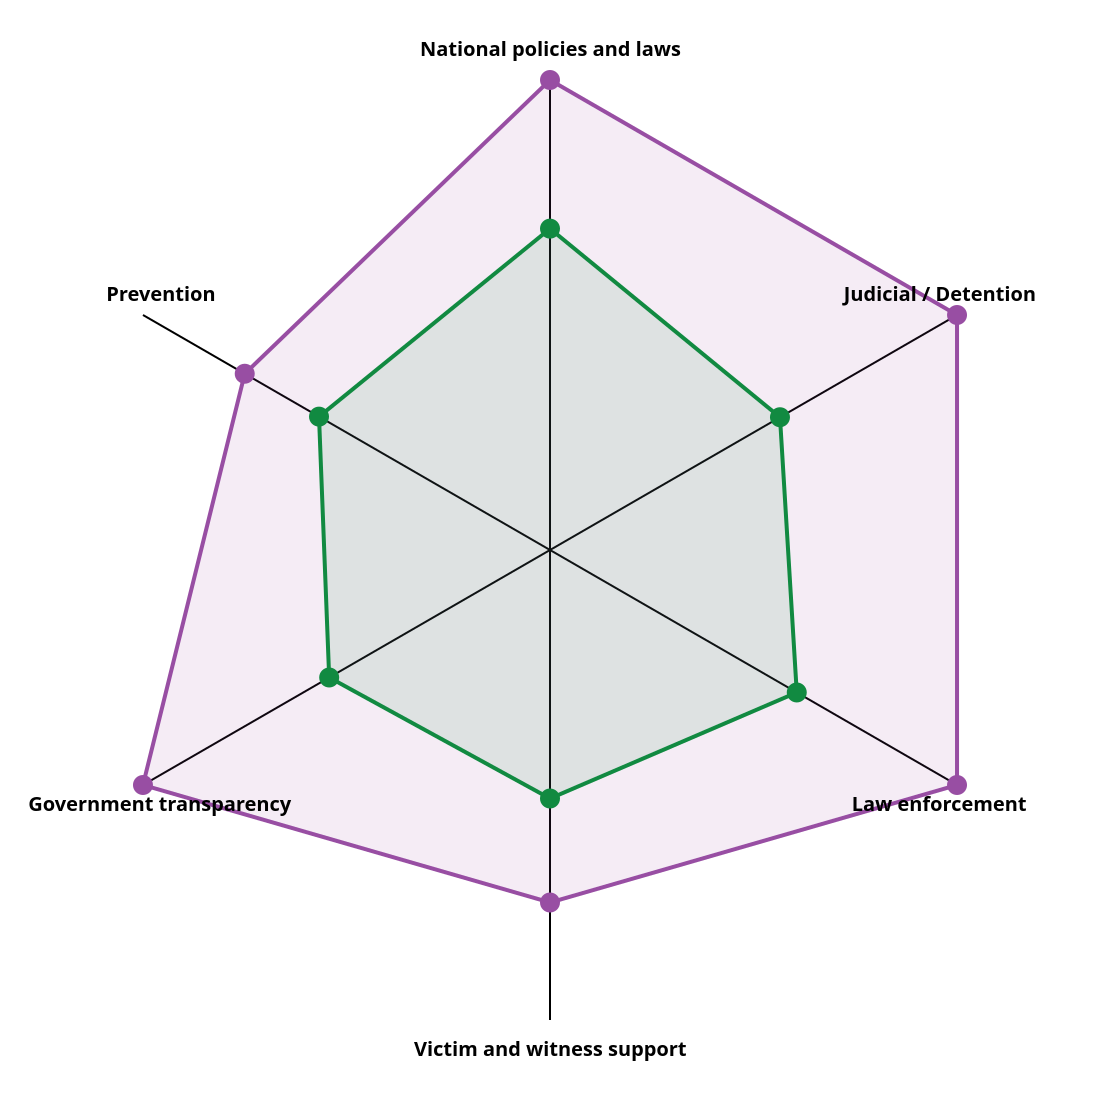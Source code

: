 {
    "$schema": "https://vega.github.io/schema/vega/v5.json",
    "description": "A radar chart example, showing multiple dimensions in a radial layout.",
    "width": 550,
    "height": 550,
    "padding": 40,
    "autosize": {"type": "none", "contains": "padding"},
  
    "signals": [
      {"name": "radius", "update": "width / 2"}
    ],
  
    "data": [
      {
        "name": "table",
        "values": [
          {"Country": "Australia", "category": "Prevention", "value": 6.00},
          {"Country": "Australia", "category": "National policies and laws", "value": 8.00},
          {"Country": "Australia", "category": "Judicial / Detention", "value": 8.00},
          {"Country": "Australia", "category": "Law enforcement", "value": 8.00},
          {"Country": "Australia", "category": "Victim and witness support", "value": 6.00},
          {"Country": "Australia", "category": "Government transparency", "value": 8.00},
          {"Country": "Rest of the World", "category": "Prevention", "value": 4.54},
          {"Country": "Rest of the World", "category": "National policies and laws", "value": 5.47},
          {"Country": "Rest of the World", "category": "Judicial / Detention", "value": 4.52},
          {"Country": "Rest of the World", "category": "Law enforcement", "value": 4.85},
          {"Country": "Rest of the World", "category": "Victim and witness support", "value": 4.23},
          {"Country": "Rest of the World", "category": "Government transparency", "value": 4.34}
        ]
      },
      {
        "name": "countries",
        "source": "table",
        "transform": [
          {
            "type": "aggregate",
            "groupby": ["category"]
          }
        ]
      }
    ],
  
    "scales": [
      {
        "name": "angular",
        "type": "point",
        "range": {"signal": "[-PI, PI]"},
        "padding": 0.5,
        "domain": {"data": "countries", "field": "category"}
      },
      {
        "name": "radial",
        "type": "linear",
        "range": {"signal": "[0, radius]"},
        "zero": true,
        "nice": false,
        "domain": {"data": "table", "field": "value"},
        "domainMin": 0
      },
      {
        "name": "color",
        "type": "ordinal",
        "domain": ["Australia", "Rest of the World"],
        "range": ["#984ea3", "#118a41"]
      }
    ],

    "legends": [
      {
        "fill": "color",
        "title": "Country",
        "orient": "right",
        "encode": {
          "symbols": {
            "enter": {
              "fillOpacity": {"value": 0.8},
              "stroke": {"value": "transparent"}
            }
          }
        }
      }
    ],
  
    "encode": {
      "enter": {
        "x": {"signal": "radius"},
        "y": {"signal": "radius"}
      }
    },
  
    "marks": [
      {
        "type": "group",
        "name": "categories",
        "zindex": 1,
        "from": {
          "facet": {"data": "table", "name": "facet", "groupby": ["Country"]}
        },
        "marks": [
          {
            "type": "line",
            "name": "category-line",
            "from": {"data": "facet"},
            "encode": {
              "enter": {
                "interpolate": {"value": "linear-closed"},
                "x": {
                  "signal": "scale('radial', datum.value) * cos(scale('angular', datum.category))"
                },
                "y": {
                  "signal": "scale('radial', datum.value) * sin(scale('angular', datum.category))"
                },
                "stroke": {"scale": "color", "field": "Country"},
                "strokeWidth": {"value": 2},
                "fill": {"scale": "color", "field": "Country"}, 
                "fillOpacity": {"value": 0.1}
              }
            }
          },
          {
            "type": "symbol",  
            "from": {"data": "facet"},
            "encode": {
              "enter": {
                "x": {
                  "signal": "scale('radial', datum.value) * cos(scale('angular', datum.category))"
                },
                "y": {
                  "signal": "scale('radial', datum.value) * sin(scale('angular', datum.category))"
                },
                "fill": {"scale": "color", "field": "Country"},  
                "size": {"value": 100},
                "tooltip": {
                "signal": "datum.Country + ': ' + format(datum.value, '.2f')"
              }
              }
            }
          }
        ]
      },
      {
        "type": "rule",
        "name": "radial-grid",
        "from": {"data": "countries"},
        "zindex": 0,
        "encode": {
          "enter": {
            "x": {"value": 0},
            "y": {"value": 0},
            "x2": {"signal": "radius * cos(scale('angular', datum.category))"},
            "y2": {"signal": "radius * sin(scale('angular', datum.category))"},
            "stroke": {"value": "black"},
            "strokeWidth": {"value": 1}
          }
        }
      },
      {
        "type": "text",
        "name": "key-label",
        "from": {"data": "countries"},
        "zindex": 1,
        "encode": {
          "enter": {
            "x": {"signal": "(radius - 10) * cos(scale('angular', datum.category))"},
            "y": {"signal": "(radius + 10) * sin(scale('angular', datum.category))"},
            "text": {"field": "category"},
            "align": [
              {
                "test": "abs(scale('angular', datum.category)) > PI / 2",
                "value": "center"
              },
              {
                "value": "center"
              }
            ],
            "baseline": [
              {
                "test": "scale('angular', datum.category) > 0", "value": "top"
              },
              {
                "test": "scale('angular', datum.category) == 0", "value": "middle"
              },
              {
                "value": "bottom"
              }
            ],
            "fill": {"value": "black"},
            "fontWeight": {"value": "bold"},
            "fontSize": {"value": 10}
          }
        }
      }
    ]
  }